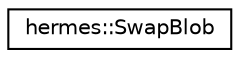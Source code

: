 digraph "Graphical Class Hierarchy"
{
 // LATEX_PDF_SIZE
  edge [fontname="Helvetica",fontsize="10",labelfontname="Helvetica",labelfontsize="10"];
  node [fontname="Helvetica",fontsize="10",shape=record];
  rankdir="LR";
  Node0 [label="hermes::SwapBlob",height=0.2,width=0.4,color="black", fillcolor="white", style="filled",URL="$structhermes_1_1_swap_blob.html",tooltip=" "];
}
